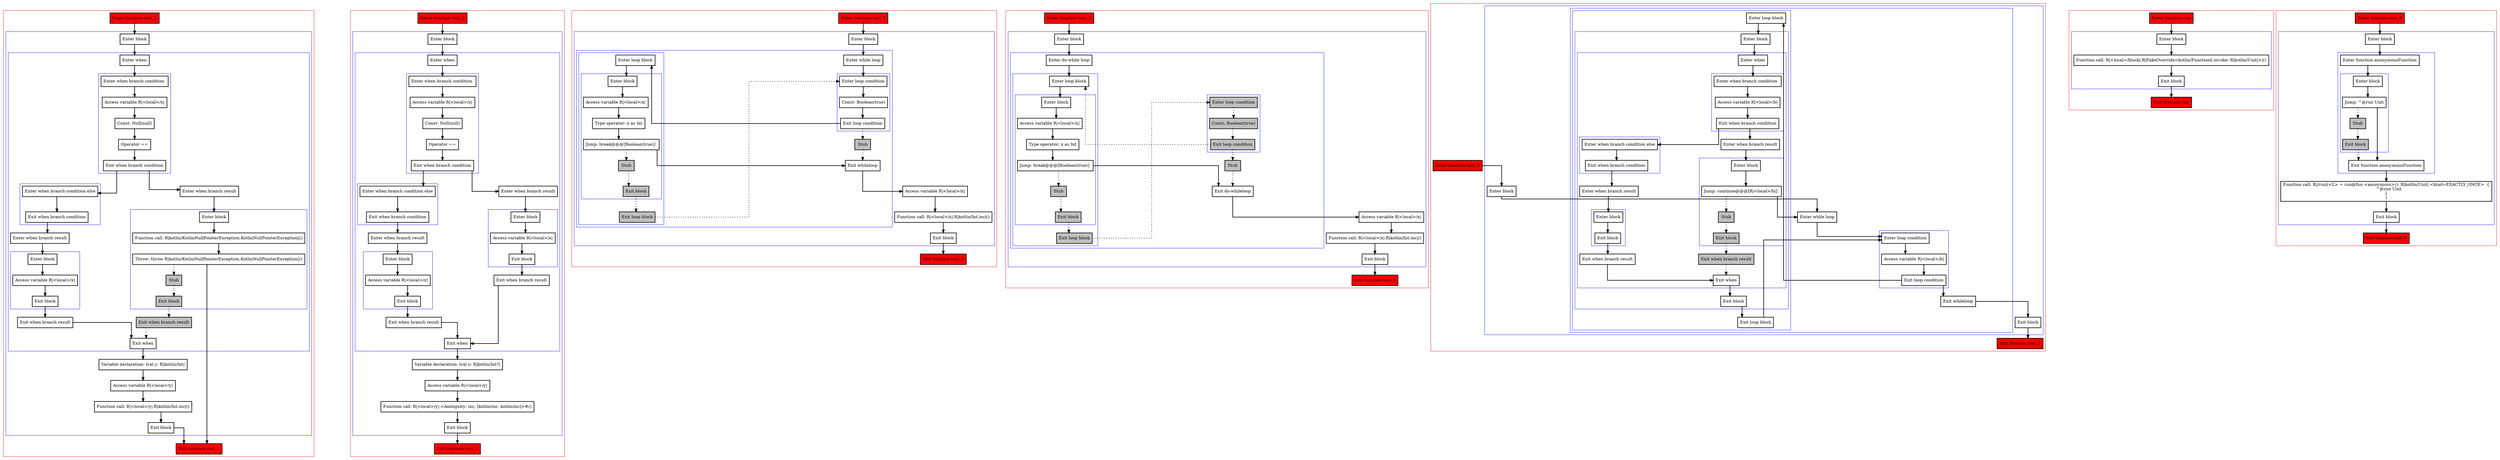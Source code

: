 digraph jumps_kt {
  graph [splines=ortho nodesep=3]
  node [shape=box penwidth=2]
  edge [penwidth=2]

  subgraph cluster_0 {
    color=red
    0 [label="Enter function test_1" style="filled" fillcolor=red];
    subgraph cluster_1 {
      color=blue
      1 [label="Enter block"];
      subgraph cluster_2 {
        color=blue
        2 [label="Enter when"];
        subgraph cluster_3 {
          color=blue
          3 [label="Enter when branch condition "];
          4 [label="Access variable R|<local>/x|"];
          5 [label="Const: Null(null)"];
          6 [label="Operator =="];
          7 [label="Exit when branch condition"];
        }
        subgraph cluster_4 {
          color=blue
          8 [label="Enter when branch condition else"];
          9 [label="Exit when branch condition"];
        }
        10 [label="Enter when branch result"];
        subgraph cluster_5 {
          color=blue
          11 [label="Enter block"];
          12 [label="Access variable R|<local>/x|"];
          13 [label="Exit block"];
        }
        14 [label="Exit when branch result"];
        15 [label="Enter when branch result"];
        subgraph cluster_6 {
          color=blue
          16 [label="Enter block"];
          17 [label="Function call: R|kotlin/KotlinNullPointerException.KotlinNullPointerException|()"];
          18 [label="Throw: throw R|kotlin/KotlinNullPointerException.KotlinNullPointerException|()"];
          19 [label="Stub" style="filled" fillcolor=gray];
          20 [label="Exit block" style="filled" fillcolor=gray];
        }
        21 [label="Exit when branch result" style="filled" fillcolor=gray];
        22 [label="Exit when"];
      }
      23 [label="Variable declaration: lval y: R|kotlin/Int|"];
      24 [label="Access variable R|<local>/y|"];
      25 [label="Function call: R|<local>/y|.R|kotlin/Int.inc|()"];
      26 [label="Exit block"];
    }
    27 [label="Exit function test_1" style="filled" fillcolor=red];
  }

  0 -> {1};
  1 -> {2};
  2 -> {3};
  3 -> {4};
  4 -> {5};
  5 -> {6};
  6 -> {7};
  7 -> {15 8};
  8 -> {9};
  9 -> {10};
  10 -> {11};
  11 -> {12};
  12 -> {13};
  13 -> {14};
  14 -> {22};
  15 -> {16};
  16 -> {17};
  17 -> {18};
  18 -> {27};
  18 -> {19} [style=dotted];
  19 -> {20} [style=dotted];
  20 -> {21} [style=dotted];
  21 -> {22} [style=dotted];
  22 -> {23};
  23 -> {24};
  24 -> {25};
  25 -> {26};
  26 -> {27};

  subgraph cluster_7 {
    color=red
    28 [label="Enter function test_2" style="filled" fillcolor=red];
    subgraph cluster_8 {
      color=blue
      29 [label="Enter block"];
      subgraph cluster_9 {
        color=blue
        30 [label="Enter when"];
        subgraph cluster_10 {
          color=blue
          31 [label="Enter when branch condition "];
          32 [label="Access variable R|<local>/x|"];
          33 [label="Const: Null(null)"];
          34 [label="Operator =="];
          35 [label="Exit when branch condition"];
        }
        subgraph cluster_11 {
          color=blue
          36 [label="Enter when branch condition else"];
          37 [label="Exit when branch condition"];
        }
        38 [label="Enter when branch result"];
        subgraph cluster_12 {
          color=blue
          39 [label="Enter block"];
          40 [label="Access variable R|<local>/x|"];
          41 [label="Exit block"];
        }
        42 [label="Exit when branch result"];
        43 [label="Enter when branch result"];
        subgraph cluster_13 {
          color=blue
          44 [label="Enter block"];
          45 [label="Access variable R|<local>/x|"];
          46 [label="Exit block"];
        }
        47 [label="Exit when branch result"];
        48 [label="Exit when"];
      }
      49 [label="Variable declaration: lval y: R|kotlin/Int?|"];
      50 [label="Access variable R|<local>/y|"];
      51 [label="Function call: R|<local>/y|.<Ambiguity: inc, [kotlin/inc, kotlin/inc]>#()"];
      52 [label="Exit block"];
    }
    53 [label="Exit function test_2" style="filled" fillcolor=red];
  }

  28 -> {29};
  29 -> {30};
  30 -> {31};
  31 -> {32};
  32 -> {33};
  33 -> {34};
  34 -> {35};
  35 -> {43 36};
  36 -> {37};
  37 -> {38};
  38 -> {39};
  39 -> {40};
  40 -> {41};
  41 -> {42};
  42 -> {48};
  43 -> {44};
  44 -> {45};
  45 -> {46};
  46 -> {47};
  47 -> {48};
  48 -> {49};
  49 -> {50};
  50 -> {51};
  51 -> {52};
  52 -> {53};

  subgraph cluster_14 {
    color=red
    54 [label="Enter function test_3" style="filled" fillcolor=red];
    subgraph cluster_15 {
      color=blue
      55 [label="Enter block"];
      subgraph cluster_16 {
        color=blue
        56 [label="Enter while loop"];
        subgraph cluster_17 {
          color=blue
          57 [label="Enter loop condition"];
          58 [label="Const: Boolean(true)"];
          59 [label="Exit loop condition"];
        }
        subgraph cluster_18 {
          color=blue
          60 [label="Enter loop block"];
          subgraph cluster_19 {
            color=blue
            61 [label="Enter block"];
            62 [label="Access variable R|<local>/x|"];
            63 [label="Type operator: x as Int"];
            64 [label="Jump: break@@@[Boolean(true)] "];
            65 [label="Stub" style="filled" fillcolor=gray];
            66 [label="Exit block" style="filled" fillcolor=gray];
          }
          67 [label="Exit loop block" style="filled" fillcolor=gray];
        }
        68 [label="Stub" style="filled" fillcolor=gray];
        69 [label="Exit whileloop"];
      }
      70 [label="Access variable R|<local>/x|"];
      71 [label="Function call: R|<local>/x|.R|kotlin/Int.inc|()"];
      72 [label="Exit block"];
    }
    73 [label="Exit function test_3" style="filled" fillcolor=red];
  }

  54 -> {55};
  55 -> {56};
  56 -> {57};
  57 -> {58};
  58 -> {59};
  59 -> {60};
  59 -> {68} [style=dotted];
  60 -> {61};
  61 -> {62};
  62 -> {63};
  63 -> {64};
  64 -> {69};
  64 -> {65} [style=dotted];
  65 -> {66} [style=dotted];
  66 -> {67} [style=dotted];
  67 -> {57} [style=dotted];
  68 -> {69} [style=dotted];
  69 -> {70};
  70 -> {71};
  71 -> {72};
  72 -> {73};

  subgraph cluster_20 {
    color=red
    74 [label="Enter function test_4" style="filled" fillcolor=red];
    subgraph cluster_21 {
      color=blue
      75 [label="Enter block"];
      subgraph cluster_22 {
        color=blue
        76 [label="Enter do-while loop"];
        subgraph cluster_23 {
          color=blue
          77 [label="Enter loop block"];
          subgraph cluster_24 {
            color=blue
            78 [label="Enter block"];
            79 [label="Access variable R|<local>/x|"];
            80 [label="Type operator: x as Int"];
            81 [label="Jump: break@@@[Boolean(true)] "];
            82 [label="Stub" style="filled" fillcolor=gray];
            83 [label="Exit block" style="filled" fillcolor=gray];
          }
          84 [label="Exit loop block" style="filled" fillcolor=gray];
        }
        subgraph cluster_25 {
          color=blue
          85 [label="Enter loop condition" style="filled" fillcolor=gray];
          86 [label="Const: Boolean(true)" style="filled" fillcolor=gray];
          87 [label="Exit loop condition" style="filled" fillcolor=gray];
        }
        88 [label="Stub" style="filled" fillcolor=gray];
        89 [label="Exit do-whileloop"];
      }
      90 [label="Access variable R|<local>/x|"];
      91 [label="Function call: R|<local>/x|.R|kotlin/Int.inc|()"];
      92 [label="Exit block"];
    }
    93 [label="Exit function test_4" style="filled" fillcolor=red];
  }

  74 -> {75};
  75 -> {76};
  76 -> {77};
  77 -> {78};
  78 -> {79};
  79 -> {80};
  80 -> {81};
  81 -> {89};
  81 -> {82} [style=dotted];
  82 -> {83} [style=dotted];
  83 -> {84} [style=dotted];
  84 -> {85} [style=dotted];
  85 -> {86} [style=dotted];
  86 -> {87} [style=dotted];
  87 -> {77 88} [style=dotted];
  88 -> {89} [style=dotted];
  89 -> {90};
  90 -> {91};
  91 -> {92};
  92 -> {93};

  subgraph cluster_26 {
    color=red
    94 [label="Enter function test_5" style="filled" fillcolor=red];
    subgraph cluster_27 {
      color=blue
      95 [label="Enter block"];
      subgraph cluster_28 {
        color=blue
        96 [label="Enter while loop"];
        subgraph cluster_29 {
          color=blue
          97 [label="Enter loop condition"];
          98 [label="Access variable R|<local>/b|"];
          99 [label="Exit loop condition"];
        }
        subgraph cluster_30 {
          color=blue
          100 [label="Enter loop block"];
          subgraph cluster_31 {
            color=blue
            101 [label="Enter block"];
            subgraph cluster_32 {
              color=blue
              102 [label="Enter when"];
              subgraph cluster_33 {
                color=blue
                103 [label="Enter when branch condition "];
                104 [label="Access variable R|<local>/b|"];
                105 [label="Exit when branch condition"];
              }
              subgraph cluster_34 {
                color=blue
                106 [label="Enter when branch condition else"];
                107 [label="Exit when branch condition"];
              }
              108 [label="Enter when branch result"];
              subgraph cluster_35 {
                color=blue
                109 [label="Enter block"];
                110 [label="Exit block"];
              }
              111 [label="Exit when branch result"];
              112 [label="Enter when branch result"];
              subgraph cluster_36 {
                color=blue
                113 [label="Enter block"];
                114 [label="Jump: continue@@@[R|<local>/b|] "];
                115 [label="Stub" style="filled" fillcolor=gray];
                116 [label="Exit block" style="filled" fillcolor=gray];
              }
              117 [label="Exit when branch result" style="filled" fillcolor=gray];
              118 [label="Exit when"];
            }
            119 [label="Exit block"];
          }
          120 [label="Exit loop block"];
        }
        121 [label="Exit whileloop"];
      }
      122 [label="Exit block"];
    }
    123 [label="Exit function test_5" style="filled" fillcolor=red];
  }

  94 -> {95};
  95 -> {96};
  96 -> {97};
  97 -> {98};
  98 -> {99};
  99 -> {121 100};
  100 -> {101};
  101 -> {102};
  102 -> {103};
  103 -> {104};
  104 -> {105};
  105 -> {112 106};
  106 -> {107};
  107 -> {108};
  108 -> {109};
  109 -> {110};
  110 -> {111};
  111 -> {118};
  112 -> {113};
  113 -> {114};
  114 -> {96};
  114 -> {115} [style=dotted];
  115 -> {116} [style=dotted];
  116 -> {117} [style=dotted];
  117 -> {118} [style=dotted];
  118 -> {119};
  119 -> {120};
  120 -> {97};
  121 -> {122};
  122 -> {123};

  subgraph cluster_37 {
    color=red
    124 [label="Enter function run" style="filled" fillcolor=red];
    subgraph cluster_38 {
      color=blue
      125 [label="Enter block"];
      126 [label="Function call: R|<local>/block|.R|FakeOverride<kotlin/Function0.invoke: R|kotlin/Unit|>|()"];
      127 [label="Exit block"];
    }
    128 [label="Exit function run" style="filled" fillcolor=red];
  }

  124 -> {125};
  125 -> {126};
  126 -> {127};
  127 -> {128};

  subgraph cluster_39 {
    color=red
    129 [label="Enter function test_6" style="filled" fillcolor=red];
    subgraph cluster_40 {
      color=blue
      130 [label="Enter block"];
      subgraph cluster_41 {
        color=blue
        131 [label="Enter function anonymousFunction"];
        subgraph cluster_42 {
          color=blue
          132 [label="Enter block"];
          133 [label="Jump: ^@run Unit"];
          134 [label="Stub" style="filled" fillcolor=gray];
          135 [label="Exit block" style="filled" fillcolor=gray];
        }
        136 [label="Exit function anonymousFunction"];
      }
      137 [label="Function call: R|/run|(<L> = run@fun <anonymous>(): R|kotlin/Unit| <kind=EXACTLY_ONCE>  {
    ^@run Unit
}
)"];
      138 [label="Exit block"];
    }
    139 [label="Exit function test_6" style="filled" fillcolor=red];
  }

  129 -> {130};
  130 -> {131};
  131 -> {132};
  132 -> {133};
  133 -> {136};
  133 -> {134} [style=dotted];
  134 -> {135} [style=dotted];
  135 -> {136} [style=dotted];
  136 -> {137};
  137 -> {138};
  138 -> {139};

}
